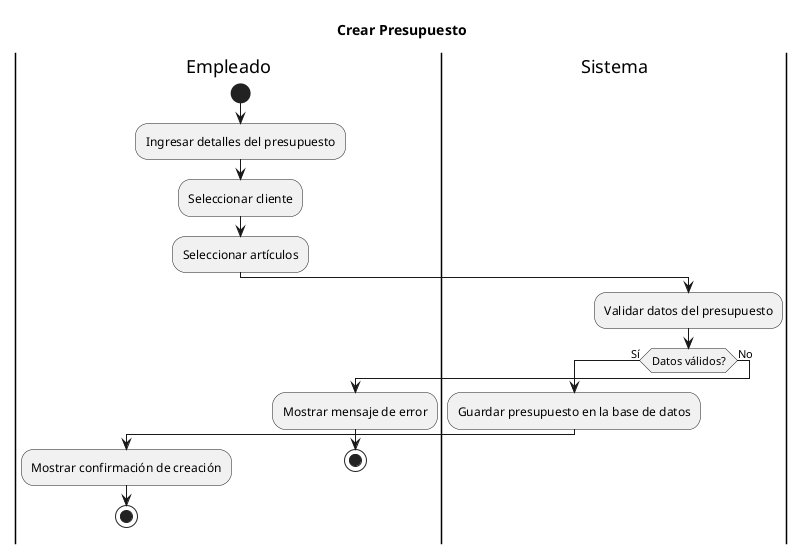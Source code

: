 @startuml da_Crear_Presupuesto
Title Crear Presupuesto
|Empleado|
start
:Ingresar detalles del presupuesto;
:Seleccionar cliente;
:Seleccionar artículos;
|Sistema|
:Validar datos del presupuesto;
if (Datos válidos?) then (Sí)
    :Guardar presupuesto en la base de datos;
    |Empleado|
    :Mostrar confirmación de creación;
    stop
else (No)
    |Empleado|
    :Mostrar mensaje de error;
    stop
endif
@enduml
